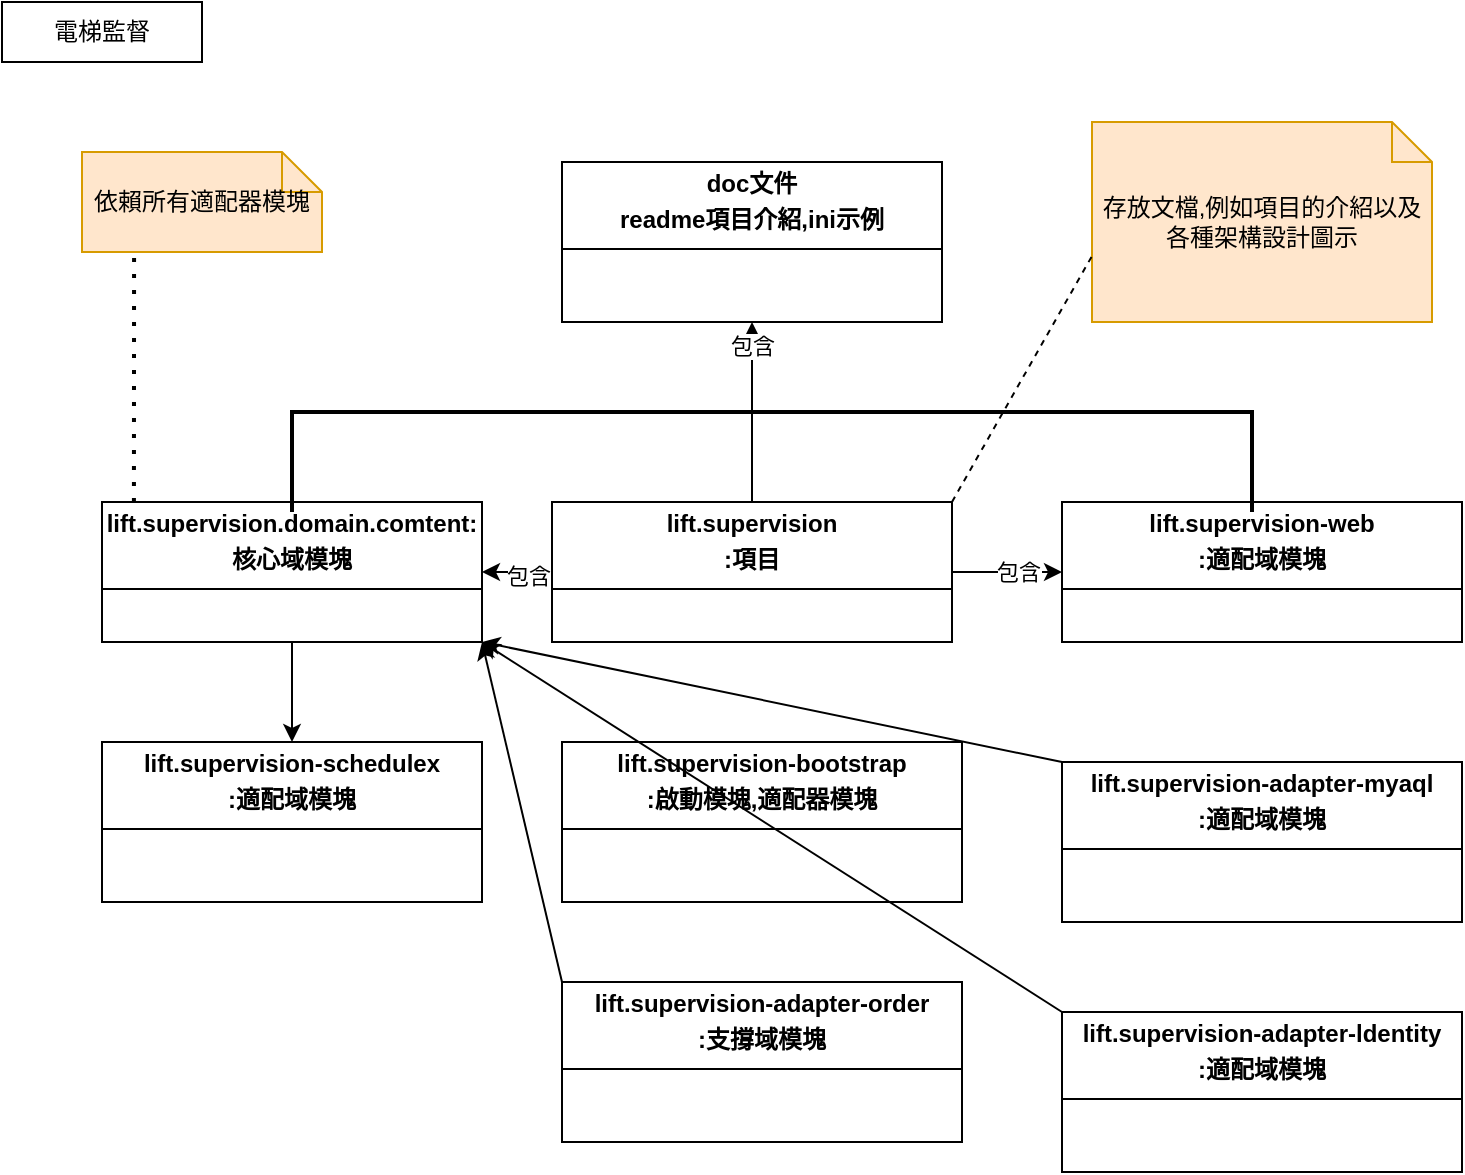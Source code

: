<mxfile version="26.0.3">
  <diagram name="第 1 页" id="D8FZjSrByqeWv62XRK1y">
    <mxGraphModel grid="1" page="1" gridSize="10" guides="1" tooltips="1" connect="1" arrows="1" fold="1" pageScale="1" pageWidth="827" pageHeight="1169" math="0" shadow="0">
      <root>
        <mxCell id="0" />
        <mxCell id="1" parent="0" />
        <mxCell id="081BihZZ5RujP9pVJrKK-16" value="" style="edgeStyle=orthogonalEdgeStyle;rounded=0;orthogonalLoop=1;jettySize=auto;html=1;" edge="1" parent="1" source="081BihZZ5RujP9pVJrKK-3" target="081BihZZ5RujP9pVJrKK-4">
          <mxGeometry relative="1" as="geometry" />
        </mxCell>
        <mxCell id="081BihZZ5RujP9pVJrKK-3" value="&lt;p style=&quot;margin:0px;margin-top:4px;text-align:center;&quot;&gt;&lt;b&gt;lift.supervision.domain.comtent:&lt;/b&gt;&lt;/p&gt;&lt;p style=&quot;margin:0px;margin-top:4px;text-align:center;&quot;&gt;&lt;b&gt;核心域模塊&lt;/b&gt;&lt;/p&gt;&lt;hr size=&quot;1&quot; style=&quot;border-style:solid;&quot;&gt;&lt;div style=&quot;height:2px;&quot;&gt;&lt;/div&gt;" style="verticalAlign=top;align=left;overflow=fill;html=1;whiteSpace=wrap;" vertex="1" parent="1">
          <mxGeometry x="50" y="250" width="190" height="70" as="geometry" />
        </mxCell>
        <mxCell id="081BihZZ5RujP9pVJrKK-4" value="&lt;p style=&quot;margin:0px;margin-top:4px;text-align:center;&quot;&gt;&lt;b style=&quot;background-color: transparent; color: light-dark(rgb(0, 0, 0), rgb(255, 255, 255));&quot;&gt;lift.supervision-schedulex&lt;/b&gt;&lt;/p&gt;&lt;p style=&quot;margin:0px;margin-top:4px;text-align:center;&quot;&gt;&lt;b style=&quot;background-color: transparent; color: light-dark(rgb(0, 0, 0), rgb(255, 255, 255));&quot;&gt;:適配域模塊&lt;/b&gt;&lt;/p&gt;&lt;hr size=&quot;1&quot; style=&quot;border-style:solid;&quot;&gt;&lt;div style=&quot;height:2px;&quot;&gt;&lt;/div&gt;" style="verticalAlign=top;align=left;overflow=fill;html=1;whiteSpace=wrap;" vertex="1" parent="1">
          <mxGeometry x="50" y="370" width="190" height="80" as="geometry" />
        </mxCell>
        <mxCell id="081BihZZ5RujP9pVJrKK-5" value="&lt;p style=&quot;margin:0px;margin-top:4px;text-align:center;&quot;&gt;&lt;b&gt;lift.supervision-adapter-order&lt;/b&gt;&lt;/p&gt;&lt;p style=&quot;margin:0px;margin-top:4px;text-align:center;&quot;&gt;&lt;b&gt;:支撐域模塊&lt;/b&gt;&lt;/p&gt;&lt;hr size=&quot;1&quot; style=&quot;border-style:solid;&quot;&gt;&lt;div style=&quot;height:2px;&quot;&gt;&lt;/div&gt;" style="verticalAlign=top;align=left;overflow=fill;html=1;whiteSpace=wrap;" vertex="1" parent="1">
          <mxGeometry x="280" y="490" width="200" height="80" as="geometry" />
        </mxCell>
        <mxCell id="081BihZZ5RujP9pVJrKK-6" value="&lt;p style=&quot;margin:0px;margin-top:4px;text-align:center;&quot;&gt;&lt;b style=&quot;background-color: transparent; color: light-dark(rgb(0, 0, 0), rgb(255, 255, 255));&quot;&gt;lift.supervision-bootstrap&lt;/b&gt;&lt;/p&gt;&lt;p style=&quot;margin:0px;margin-top:4px;text-align:center;&quot;&gt;&lt;b style=&quot;background-color: transparent; color: light-dark(rgb(0, 0, 0), rgb(255, 255, 255));&quot;&gt;:啟動模塊,適配器模塊&lt;/b&gt;&lt;/p&gt;&lt;hr size=&quot;1&quot; style=&quot;border-style:solid;&quot;&gt;&lt;div style=&quot;height:2px;&quot;&gt;&lt;/div&gt;" style="verticalAlign=top;align=left;overflow=fill;html=1;whiteSpace=wrap;" vertex="1" parent="1">
          <mxGeometry x="280" y="370" width="200" height="80" as="geometry" />
        </mxCell>
        <mxCell id="081BihZZ5RujP9pVJrKK-22" value="" style="edgeStyle=orthogonalEdgeStyle;rounded=0;orthogonalLoop=1;jettySize=auto;html=1;" edge="1" parent="1" source="081BihZZ5RujP9pVJrKK-7" target="081BihZZ5RujP9pVJrKK-8">
          <mxGeometry relative="1" as="geometry" />
        </mxCell>
        <mxCell id="081BihZZ5RujP9pVJrKK-29" value="包含" style="edgeLabel;html=1;align=center;verticalAlign=middle;resizable=0;points=[];" connectable="0" vertex="1" parent="081BihZZ5RujP9pVJrKK-22">
          <mxGeometry x="0.743" relative="1" as="geometry">
            <mxPoint as="offset" />
          </mxGeometry>
        </mxCell>
        <mxCell id="081BihZZ5RujP9pVJrKK-23" value="" style="edgeStyle=orthogonalEdgeStyle;rounded=0;orthogonalLoop=1;jettySize=auto;html=1;" edge="1" parent="1" source="081BihZZ5RujP9pVJrKK-7" target="081BihZZ5RujP9pVJrKK-3">
          <mxGeometry relative="1" as="geometry" />
        </mxCell>
        <mxCell id="081BihZZ5RujP9pVJrKK-26" value="包含" style="edgeLabel;html=1;align=center;verticalAlign=middle;resizable=0;points=[];" connectable="0" vertex="1" parent="081BihZZ5RujP9pVJrKK-23">
          <mxGeometry x="-0.467" y="2" relative="1" as="geometry">
            <mxPoint as="offset" />
          </mxGeometry>
        </mxCell>
        <mxCell id="081BihZZ5RujP9pVJrKK-24" value="" style="edgeStyle=orthogonalEdgeStyle;rounded=0;orthogonalLoop=1;jettySize=auto;html=1;" edge="1" parent="1" source="081BihZZ5RujP9pVJrKK-7" target="081BihZZ5RujP9pVJrKK-18">
          <mxGeometry relative="1" as="geometry" />
        </mxCell>
        <mxCell id="081BihZZ5RujP9pVJrKK-25" value="包含" style="edgeLabel;html=1;align=center;verticalAlign=middle;resizable=0;points=[];" connectable="0" vertex="1" parent="081BihZZ5RujP9pVJrKK-24">
          <mxGeometry x="0.2" relative="1" as="geometry">
            <mxPoint as="offset" />
          </mxGeometry>
        </mxCell>
        <mxCell id="081BihZZ5RujP9pVJrKK-7" value="&lt;p style=&quot;margin:0px;margin-top:4px;text-align:center;&quot;&gt;&lt;b style=&quot;background-color: transparent; color: light-dark(rgb(0, 0, 0), rgb(255, 255, 255));&quot;&gt;lift.supervision&lt;/b&gt;&lt;/p&gt;&lt;p style=&quot;margin:0px;margin-top:4px;text-align:center;&quot;&gt;&lt;b style=&quot;background-color: transparent; color: light-dark(rgb(0, 0, 0), rgb(255, 255, 255));&quot;&gt;:項目&lt;/b&gt;&lt;/p&gt;&lt;hr size=&quot;1&quot; style=&quot;border-style:solid;&quot;&gt;&lt;div style=&quot;height:2px;&quot;&gt;&lt;/div&gt;" style="verticalAlign=top;align=left;overflow=fill;html=1;whiteSpace=wrap;" vertex="1" parent="1">
          <mxGeometry x="275" y="250" width="200" height="70" as="geometry" />
        </mxCell>
        <mxCell id="081BihZZ5RujP9pVJrKK-8" value="&lt;p style=&quot;margin:0px;margin-top:4px;text-align:center;&quot;&gt;&lt;b style=&quot;background-color: transparent; color: light-dark(rgb(0, 0, 0), rgb(255, 255, 255));&quot;&gt;doc文件&lt;/b&gt;&lt;/p&gt;&lt;p style=&quot;margin: 4px 0px 0px; text-align: center;&quot;&gt;&lt;b&gt;readme項目介紹,ini示例&lt;/b&gt;&lt;/p&gt;&lt;hr size=&quot;1&quot; style=&quot;border-style:solid;&quot;&gt;&lt;div style=&quot;height:2px;&quot;&gt;&lt;/div&gt;" style="verticalAlign=top;align=left;overflow=fill;html=1;whiteSpace=wrap;" vertex="1" parent="1">
          <mxGeometry x="280" y="80" width="190" height="80" as="geometry" />
        </mxCell>
        <mxCell id="081BihZZ5RujP9pVJrKK-10" value="依賴所有適配器模塊" style="shape=note;size=20;whiteSpace=wrap;html=1;fillColor=#ffe6cc;strokeColor=#d79b00;" vertex="1" parent="1">
          <mxGeometry x="40" y="75" width="120" height="50" as="geometry" />
        </mxCell>
        <mxCell id="081BihZZ5RujP9pVJrKK-11" value="存放文檔,例如項目的介紹以及各種架構設計圖示" style="shape=note;size=20;whiteSpace=wrap;html=1;fillColor=#ffe6cc;strokeColor=#d79b00;" vertex="1" parent="1">
          <mxGeometry x="545" y="60" width="170" height="100" as="geometry" />
        </mxCell>
        <mxCell id="081BihZZ5RujP9pVJrKK-12" value="電梯監督" style="rounded=0;whiteSpace=wrap;html=1;" vertex="1" parent="1">
          <mxGeometry width="100" height="30" as="geometry" />
        </mxCell>
        <mxCell id="081BihZZ5RujP9pVJrKK-17" value="" style="endArrow=none;dashed=1;html=1;dashPattern=1 3;strokeWidth=2;rounded=0;entryX=0.217;entryY=0.98;entryDx=0;entryDy=0;entryPerimeter=0;exitX=0.084;exitY=0;exitDx=0;exitDy=0;exitPerimeter=0;" edge="1" parent="1" source="081BihZZ5RujP9pVJrKK-3" target="081BihZZ5RujP9pVJrKK-10">
          <mxGeometry width="50" height="50" relative="1" as="geometry">
            <mxPoint x="40" y="180" as="sourcePoint" />
            <mxPoint x="90" y="130" as="targetPoint" />
          </mxGeometry>
        </mxCell>
        <mxCell id="081BihZZ5RujP9pVJrKK-18" value="&lt;p style=&quot;margin:0px;margin-top:4px;text-align:center;&quot;&gt;&lt;b style=&quot;background-color: transparent; color: light-dark(rgb(0, 0, 0), rgb(255, 255, 255));&quot;&gt;lift.supervision-web&lt;/b&gt;&lt;/p&gt;&lt;p style=&quot;margin:0px;margin-top:4px;text-align:center;&quot;&gt;&lt;b style=&quot;background-color: transparent; color: light-dark(rgb(0, 0, 0), rgb(255, 255, 255));&quot;&gt;:適配域模塊&lt;/b&gt;&lt;/p&gt;&lt;hr size=&quot;1&quot; style=&quot;border-style:solid;&quot;&gt;&lt;div style=&quot;height:2px;&quot;&gt;&lt;/div&gt;" style="verticalAlign=top;align=left;overflow=fill;html=1;whiteSpace=wrap;" vertex="1" parent="1">
          <mxGeometry x="530" y="250" width="200" height="70" as="geometry" />
        </mxCell>
        <mxCell id="081BihZZ5RujP9pVJrKK-19" value="&lt;p style=&quot;margin:0px;margin-top:4px;text-align:center;&quot;&gt;&lt;b&gt;lift.supervision-adapter-ldentity&lt;/b&gt;&lt;/p&gt;&lt;p style=&quot;margin:0px;margin-top:4px;text-align:center;&quot;&gt;&lt;b&gt;:適配域模塊&lt;/b&gt;&lt;/p&gt;&lt;hr size=&quot;1&quot; style=&quot;border-style:solid;&quot;&gt;&lt;div style=&quot;height:2px;&quot;&gt;&lt;/div&gt;" style="verticalAlign=top;align=left;overflow=fill;html=1;whiteSpace=wrap;" vertex="1" parent="1">
          <mxGeometry x="530" y="505" width="200" height="80" as="geometry" />
        </mxCell>
        <mxCell id="081BihZZ5RujP9pVJrKK-20" value="&lt;p style=&quot;margin:0px;margin-top:4px;text-align:center;&quot;&gt;&lt;b&gt;lift.supervision-adapter-myaql&lt;/b&gt;&lt;/p&gt;&lt;p style=&quot;margin:0px;margin-top:4px;text-align:center;&quot;&gt;&lt;b&gt;:適配域模塊&lt;/b&gt;&lt;/p&gt;&lt;hr size=&quot;1&quot; style=&quot;border-style:solid;&quot;&gt;&lt;div style=&quot;height:2px;&quot;&gt;&lt;/div&gt;" style="verticalAlign=top;align=left;overflow=fill;html=1;whiteSpace=wrap;" vertex="1" parent="1">
          <mxGeometry x="530" y="380" width="200" height="80" as="geometry" />
        </mxCell>
        <mxCell id="081BihZZ5RujP9pVJrKK-21" value="" style="endArrow=none;dashed=1;html=1;rounded=0;entryX=0;entryY=0.67;entryDx=0;entryDy=0;entryPerimeter=0;exitX=1;exitY=0;exitDx=0;exitDy=0;" edge="1" parent="1" source="081BihZZ5RujP9pVJrKK-7" target="081BihZZ5RujP9pVJrKK-11">
          <mxGeometry width="50" height="50" relative="1" as="geometry">
            <mxPoint x="480" y="220" as="sourcePoint" />
            <mxPoint x="530" y="170" as="targetPoint" />
          </mxGeometry>
        </mxCell>
        <mxCell id="081BihZZ5RujP9pVJrKK-27" value="" style="strokeWidth=2;html=1;shape=mxgraph.flowchart.annotation_1;align=left;pointerEvents=1;rotation=90;" vertex="1" parent="1">
          <mxGeometry x="360" y="-10" width="50" height="480" as="geometry" />
        </mxCell>
        <mxCell id="081BihZZ5RujP9pVJrKK-30" value="" style="endArrow=classic;html=1;rounded=0;entryX=1;entryY=1;entryDx=0;entryDy=0;exitX=0;exitY=0;exitDx=0;exitDy=0;" edge="1" parent="1" source="081BihZZ5RujP9pVJrKK-5" target="081BihZZ5RujP9pVJrKK-3">
          <mxGeometry width="50" height="50" relative="1" as="geometry">
            <mxPoint x="320" y="440" as="sourcePoint" />
            <mxPoint x="370" y="390" as="targetPoint" />
          </mxGeometry>
        </mxCell>
        <mxCell id="081BihZZ5RujP9pVJrKK-31" value="" style="endArrow=classic;html=1;rounded=0;exitX=0;exitY=0;exitDx=0;exitDy=0;" edge="1" parent="1" source="081BihZZ5RujP9pVJrKK-19">
          <mxGeometry width="50" height="50" relative="1" as="geometry">
            <mxPoint x="290" y="500" as="sourcePoint" />
            <mxPoint x="240" y="320" as="targetPoint" />
          </mxGeometry>
        </mxCell>
        <mxCell id="081BihZZ5RujP9pVJrKK-32" value="" style="endArrow=classic;html=1;rounded=0;exitX=0;exitY=0;exitDx=0;exitDy=0;" edge="1" parent="1" source="081BihZZ5RujP9pVJrKK-20">
          <mxGeometry width="50" height="50" relative="1" as="geometry">
            <mxPoint x="300" y="510" as="sourcePoint" />
            <mxPoint x="240" y="320" as="targetPoint" />
          </mxGeometry>
        </mxCell>
      </root>
    </mxGraphModel>
  </diagram>
</mxfile>
